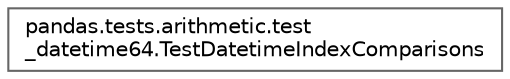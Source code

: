 digraph "Graphical Class Hierarchy"
{
 // LATEX_PDF_SIZE
  bgcolor="transparent";
  edge [fontname=Helvetica,fontsize=10,labelfontname=Helvetica,labelfontsize=10];
  node [fontname=Helvetica,fontsize=10,shape=box,height=0.2,width=0.4];
  rankdir="LR";
  Node0 [id="Node000000",label="pandas.tests.arithmetic.test\l_datetime64.TestDatetimeIndexComparisons",height=0.2,width=0.4,color="grey40", fillcolor="white", style="filled",URL="$d1/de6/classpandas_1_1tests_1_1arithmetic_1_1test__datetime64_1_1TestDatetimeIndexComparisons.html",tooltip=" "];
}
